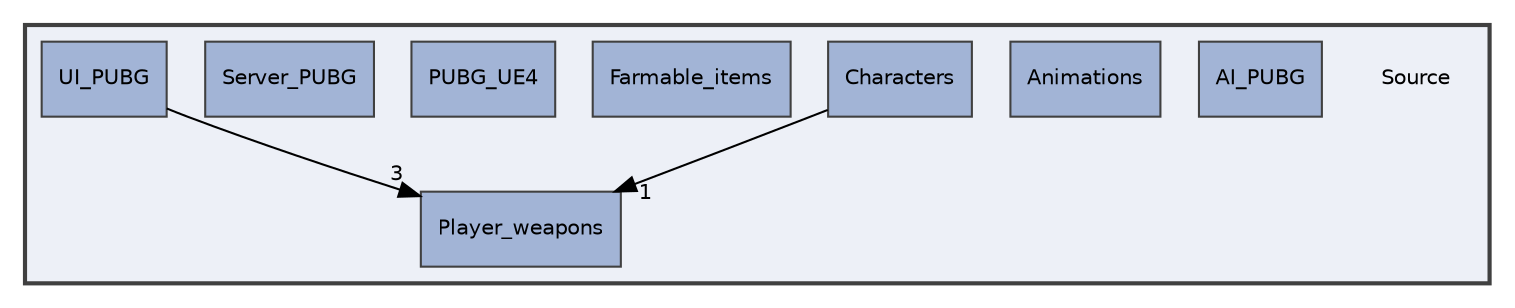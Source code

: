 digraph "Source"
{
 // LATEX_PDF_SIZE
  edge [fontname="Helvetica",fontsize="10",labelfontname="Helvetica",labelfontsize="10"];
  node [fontname="Helvetica",fontsize="10",shape=record];
  compound=true
  subgraph clusterdir_74389ed8173ad57b461b9d623a1f3867 {
    graph [ bgcolor="#edf0f7", pencolor="grey25", style="filled,bold,", label="", fontname="Helvetica", fontsize="10", URL="dir_74389ed8173ad57b461b9d623a1f3867.html"]
    dir_74389ed8173ad57b461b9d623a1f3867 [shape=plaintext, label="Source"];
  dir_aeba0538a7ee8ae862ac2366ae147e15 [shape=box, label="AI_PUBG", style="filled,", fillcolor="#a2b4d6", color="grey25", URL="dir_aeba0538a7ee8ae862ac2366ae147e15.html"];
  dir_4943dd88a567d6386a90fef2197820ff [shape=box, label="Animations", style="filled,", fillcolor="#a2b4d6", color="grey25", URL="dir_4943dd88a567d6386a90fef2197820ff.html"];
  dir_0a0d59c77e579b1c91ea726c2a6093a5 [shape=box, label="Characters", style="filled,", fillcolor="#a2b4d6", color="grey25", URL="dir_0a0d59c77e579b1c91ea726c2a6093a5.html"];
  dir_8af8318e17a45667d10fb00810797679 [shape=box, label="Farmable_items", style="filled,", fillcolor="#a2b4d6", color="grey25", URL="dir_8af8318e17a45667d10fb00810797679.html"];
  dir_dcc969d45a76509c88cd02294e3cd918 [shape=box, label="Player_weapons", style="filled,", fillcolor="#a2b4d6", color="grey25", URL="dir_dcc969d45a76509c88cd02294e3cd918.html"];
  dir_81f16cdd936fcaf8cbca3e97fb61d968 [shape=box, label="PUBG_UE4", style="filled,", fillcolor="#a2b4d6", color="grey25", URL="dir_81f16cdd936fcaf8cbca3e97fb61d968.html"];
  dir_e35a5cc4dbc135015d6b14a4f5134acd [shape=box, label="Server_PUBG", style="filled,", fillcolor="#a2b4d6", color="grey25", URL="dir_e35a5cc4dbc135015d6b14a4f5134acd.html"];
  dir_3cfedc8f52242e717edf16aab75ba81f [shape=box, label="UI_PUBG", style="filled,", fillcolor="#a2b4d6", color="grey25", URL="dir_3cfedc8f52242e717edf16aab75ba81f.html"];
  }
  dir_0a0d59c77e579b1c91ea726c2a6093a5->dir_dcc969d45a76509c88cd02294e3cd918 [headlabel="1", labeldistance=1.5 headhref="dir_000002_000004.html"];
  dir_3cfedc8f52242e717edf16aab75ba81f->dir_dcc969d45a76509c88cd02294e3cd918 [headlabel="3", labeldistance=1.5 headhref="dir_000008_000004.html"];
}
